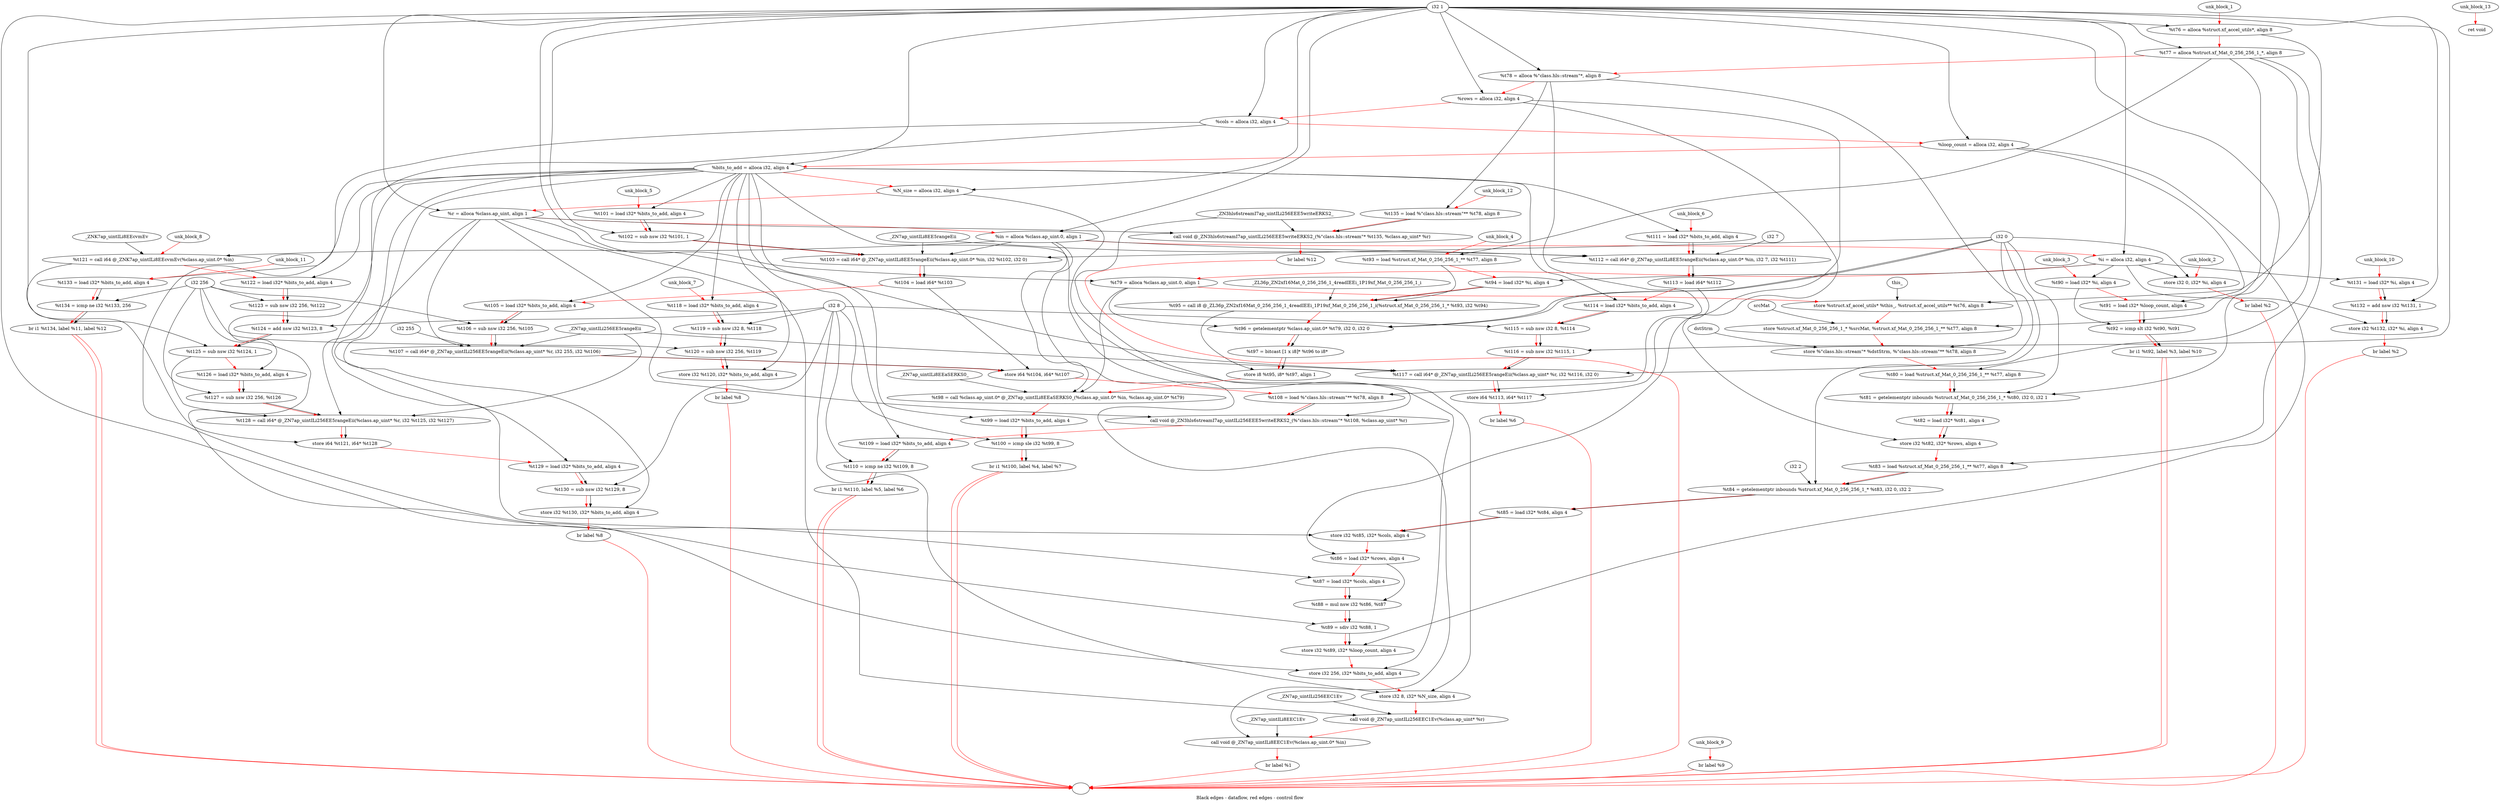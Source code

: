 digraph G {
compound=true
label="Black edges - dataflow, red edges - control flow"
"t76" [label="  %t76 = alloca %struct.xf_accel_utils*, align 8"]
"t77" [label="  %t77 = alloca %struct.xf_Mat_0_256_256_1_*, align 8"]
"t78" [label="  %t78 = alloca %\"class.hls::stream\"*, align 8"]
"rows" [label="  %rows = alloca i32, align 4"]
"cols" [label="  %cols = alloca i32, align 4"]
"loop_count" [label="  %loop_count = alloca i32, align 4"]
"bits_to_add" [label="  %bits_to_add = alloca i32, align 4"]
"N_size" [label="  %N_size = alloca i32, align 4"]
"r" [label="  %r = alloca %class.ap_uint, align 1"]
"in" [label="  %in = alloca %class.ap_uint.0, align 1"]
"i" [label="  %i = alloca i32, align 4"]
"t79" [label="  %t79 = alloca %class.ap_uint.0, align 1"]
"_1" [label="  store %struct.xf_accel_utils* %this_, %struct.xf_accel_utils** %t76, align 8"]
"_2" [label="  store %struct.xf_Mat_0_256_256_1_* %srcMat, %struct.xf_Mat_0_256_256_1_** %t77, align 8"]
"_3" [label="  store %\"class.hls::stream\"* %dstStrm, %\"class.hls::stream\"** %t78, align 8"]
"t80" [label="  %t80 = load %struct.xf_Mat_0_256_256_1_** %t77, align 8"]
"t81" [label="  %t81 = getelementptr inbounds %struct.xf_Mat_0_256_256_1_* %t80, i32 0, i32 1"]
"t82" [label="  %t82 = load i32* %t81, align 4"]
"_4" [label="  store i32 %t82, i32* %rows, align 4"]
"t83" [label="  %t83 = load %struct.xf_Mat_0_256_256_1_** %t77, align 8"]
"t84" [label="  %t84 = getelementptr inbounds %struct.xf_Mat_0_256_256_1_* %t83, i32 0, i32 2"]
"t85" [label="  %t85 = load i32* %t84, align 4"]
"_5" [label="  store i32 %t85, i32* %cols, align 4"]
"t86" [label="  %t86 = load i32* %rows, align 4"]
"t87" [label="  %t87 = load i32* %cols, align 4"]
"t88" [label="  %t88 = mul nsw i32 %t86, %t87"]
"t89" [label="  %t89 = sdiv i32 %t88, 1"]
"_6" [label="  store i32 %t89, i32* %loop_count, align 4"]
"_7" [label="  store i32 256, i32* %bits_to_add, align 4"]
"_8" [label="  store i32 8, i32* %N_size, align 4"]
"_9" [label="  call void @_ZN7ap_uintILi256EEC1Ev(%class.ap_uint* %r)"]
"_10" [label="  call void @_ZN7ap_uintILi8EEC1Ev(%class.ap_uint.0* %in)"]
"_11" [label="  br label %1"]
"unk_block_1" -> "t76"[color=red]
"i32 1" -> "t76"
"t76" -> "t77"[color=red weight=2]
"i32 1" -> "t77"
"t77" -> "t78"[color=red weight=2]
"i32 1" -> "t78"
"t78" -> "rows"[color=red weight=2]
"i32 1" -> "rows"
"rows" -> "cols"[color=red weight=2]
"i32 1" -> "cols"
"cols" -> "loop_count"[color=red weight=2]
"i32 1" -> "loop_count"
"loop_count" -> "bits_to_add"[color=red weight=2]
"i32 1" -> "bits_to_add"
"bits_to_add" -> "N_size"[color=red weight=2]
"i32 1" -> "N_size"
"N_size" -> "r"[color=red weight=2]
"i32 1" -> "r"
"r" -> "in"[color=red weight=2]
"i32 1" -> "in"
"in" -> "i"[color=red weight=2]
"i32 1" -> "i"
"i" -> "t79"[color=red weight=2]
"i32 1" -> "t79"
"t79" -> "_1"[color=red weight=2]
"this_" -> "_1"
"t76" -> "_1"
"_1" -> "_2"[color=red weight=2]
"srcMat" -> "_2"
"t77" -> "_2"
"_2" -> "_3"[color=red weight=2]
"dstStrm" -> "_3"
"t78" -> "_3"
"_3" -> "t80"[color=red weight=2]
"t77" -> "t80"
"t80" -> "t81"[color=red weight=2]
"t80" -> "t81"
"i32 0" -> "t81"
"i32 1" -> "t81"
"t81" -> "t82"[color=red weight=2]
"t81" -> "t82"
"t82" -> "_4"[color=red weight=2]
"t82" -> "_4"
"rows" -> "_4"
"_4" -> "t83"[color=red weight=2]
"t77" -> "t83"
"t83" -> "t84"[color=red weight=2]
"t83" -> "t84"
"i32 0" -> "t84"
"i32 2" -> "t84"
"t84" -> "t85"[color=red weight=2]
"t84" -> "t85"
"t85" -> "_5"[color=red weight=2]
"t85" -> "_5"
"cols" -> "_5"
"_5" -> "t86"[color=red weight=2]
"rows" -> "t86"
"t86" -> "t87"[color=red weight=2]
"cols" -> "t87"
"t87" -> "t88"[color=red weight=2]
"t86" -> "t88"
"t87" -> "t88"
"t88" -> "t89"[color=red weight=2]
"t88" -> "t89"
"i32 1" -> "t89"
"t89" -> "_6"[color=red weight=2]
"t89" -> "_6"
"loop_count" -> "_6"
"_6" -> "_7"[color=red weight=2]
"i32 256" -> "_7"
"bits_to_add" -> "_7"
"_7" -> "_8"[color=red weight=2]
"i32 8" -> "_8"
"N_size" -> "_8"
"_8" -> "_9"[color=red weight=2]
"r" -> "_9"
"_ZN7ap_uintILi256EEC1Ev" -> "_9"
"_9" -> "_10"[color=red weight=2]
"in" -> "_10"
"_ZN7ap_uintILi8EEC1Ev" -> "_10"
"_10" -> "_11"[color=red weight=2]
"_11" -> ""[color=red]

"_12" [label="  store i32 0, i32* %i, align 4"]
"_13" [label="  br label %2"]
"unk_block_2" -> "_12"[color=red]
"i32 0" -> "_12"
"i" -> "_12"
"_12" -> "_13"[color=red weight=2]
"_13" -> ""[color=red]

"t90" [label="  %t90 = load i32* %i, align 4"]
"t91" [label="  %t91 = load i32* %loop_count, align 4"]
"t92" [label="  %t92 = icmp slt i32 %t90, %t91"]
"_14" [label="  br i1 %t92, label %3, label %10"]
"unk_block_3" -> "t90"[color=red]
"i" -> "t90"
"t90" -> "t91"[color=red weight=2]
"loop_count" -> "t91"
"t91" -> "t92"[color=red weight=2]
"t90" -> "t92"
"t91" -> "t92"
"t92" -> "_14"[color=red weight=2]
"t92" -> "_14"
"_14" -> ""[color=red]
"_14" -> ""[color=red]

"t93" [label="  %t93 = load %struct.xf_Mat_0_256_256_1_** %t77, align 8"]
"t94" [label="  %t94 = load i32* %i, align 4"]
"t95" [label="  %t95 = call i8 @_ZL36p_ZN2xf16Mat_0_256_256_1_4readIEEi_1P19xf_Mat_0_256_256_1_i(%struct.xf_Mat_0_256_256_1_* %t93, i32 %t94)"]
"t96" [label="  %t96 = getelementptr %class.ap_uint.0* %t79, i32 0, i32 0"]
"t97" [label="  %t97 = bitcast [1 x i8]* %t96 to i8*"]
"_15" [label="  store i8 %t95, i8* %t97, align 1"]
"t98" [label="  %t98 = call %class.ap_uint.0* @_ZN7ap_uintILi8EEaSERKS0_(%class.ap_uint.0* %in, %class.ap_uint.0* %t79)"]
"t99" [label="  %t99 = load i32* %bits_to_add, align 4"]
"t100" [label="  %t100 = icmp sle i32 %t99, 8"]
"_16" [label="  br i1 %t100, label %4, label %7"]
"unk_block_4" -> "t93"[color=red]
"t77" -> "t93"
"t93" -> "t94"[color=red weight=2]
"i" -> "t94"
"t94" -> "t95"[color=red weight=2]
"t93" -> "t95"
"t94" -> "t95"
"_ZL36p_ZN2xf16Mat_0_256_256_1_4readIEEi_1P19xf_Mat_0_256_256_1_i" -> "t95"
"t95" -> "t96"[color=red weight=2]
"t79" -> "t96"
"i32 0" -> "t96"
"i32 0" -> "t96"
"t96" -> "t97"[color=red weight=2]
"t96" -> "t97"
"t97" -> "_15"[color=red weight=2]
"t95" -> "_15"
"t97" -> "_15"
"_15" -> "t98"[color=red weight=2]
"in" -> "t98"
"t79" -> "t98"
"_ZN7ap_uintILi8EEaSERKS0_" -> "t98"
"t98" -> "t99"[color=red weight=2]
"bits_to_add" -> "t99"
"t99" -> "t100"[color=red weight=2]
"t99" -> "t100"
"i32 8" -> "t100"
"t100" -> "_16"[color=red weight=2]
"t100" -> "_16"
"_16" -> ""[color=red]
"_16" -> ""[color=red]

"t101" [label="  %t101 = load i32* %bits_to_add, align 4"]
"t102" [label="  %t102 = sub nsw i32 %t101, 1"]
"t103" [label="  %t103 = call i64* @_ZN7ap_uintILi8EE5rangeEii(%class.ap_uint.0* %in, i32 %t102, i32 0)"]
"t104" [label="  %t104 = load i64* %t103"]
"t105" [label="  %t105 = load i32* %bits_to_add, align 4"]
"t106" [label="  %t106 = sub nsw i32 256, %t105"]
"t107" [label="  %t107 = call i64* @_ZN7ap_uintILi256EE5rangeEii(%class.ap_uint* %r, i32 255, i32 %t106)"]
"_17" [label="  store i64 %t104, i64* %t107"]
"t108" [label="  %t108 = load %\"class.hls::stream\"** %t78, align 8"]
"_18" [label="  call void @_ZN3hls6streamI7ap_uintILi256EEE5writeERKS2_(%\"class.hls::stream\"* %t108, %class.ap_uint* %r)"]
"t109" [label="  %t109 = load i32* %bits_to_add, align 4"]
"t110" [label="  %t110 = icmp ne i32 %t109, 8"]
"_19" [label="  br i1 %t110, label %5, label %6"]
"unk_block_5" -> "t101"[color=red]
"bits_to_add" -> "t101"
"t101" -> "t102"[color=red weight=2]
"t101" -> "t102"
"i32 1" -> "t102"
"t102" -> "t103"[color=red weight=2]
"in" -> "t103"
"t102" -> "t103"
"i32 0" -> "t103"
"_ZN7ap_uintILi8EE5rangeEii" -> "t103"
"t103" -> "t104"[color=red weight=2]
"t103" -> "t104"
"t104" -> "t105"[color=red weight=2]
"bits_to_add" -> "t105"
"t105" -> "t106"[color=red weight=2]
"i32 256" -> "t106"
"t105" -> "t106"
"t106" -> "t107"[color=red weight=2]
"r" -> "t107"
"i32 255" -> "t107"
"t106" -> "t107"
"_ZN7ap_uintILi256EE5rangeEii" -> "t107"
"t107" -> "_17"[color=red weight=2]
"t104" -> "_17"
"t107" -> "_17"
"_17" -> "t108"[color=red weight=2]
"t78" -> "t108"
"t108" -> "_18"[color=red weight=2]
"t108" -> "_18"
"r" -> "_18"
"_ZN3hls6streamI7ap_uintILi256EEE5writeERKS2_" -> "_18"
"_18" -> "t109"[color=red weight=2]
"bits_to_add" -> "t109"
"t109" -> "t110"[color=red weight=2]
"t109" -> "t110"
"i32 8" -> "t110"
"t110" -> "_19"[color=red weight=2]
"t110" -> "_19"
"_19" -> ""[color=red]
"_19" -> ""[color=red]

"t111" [label="  %t111 = load i32* %bits_to_add, align 4"]
"t112" [label="  %t112 = call i64* @_ZN7ap_uintILi8EE5rangeEii(%class.ap_uint.0* %in, i32 7, i32 %t111)"]
"t113" [label="  %t113 = load i64* %t112"]
"t114" [label="  %t114 = load i32* %bits_to_add, align 4"]
"t115" [label="  %t115 = sub nsw i32 8, %t114"]
"t116" [label="  %t116 = sub nsw i32 %t115, 1"]
"t117" [label="  %t117 = call i64* @_ZN7ap_uintILi256EE5rangeEii(%class.ap_uint* %r, i32 %t116, i32 0)"]
"_20" [label="  store i64 %t113, i64* %t117"]
"_21" [label="  br label %6"]
"unk_block_6" -> "t111"[color=red]
"bits_to_add" -> "t111"
"t111" -> "t112"[color=red weight=2]
"in" -> "t112"
"i32 7" -> "t112"
"t111" -> "t112"
"_ZN7ap_uintILi8EE5rangeEii" -> "t112"
"t112" -> "t113"[color=red weight=2]
"t112" -> "t113"
"t113" -> "t114"[color=red weight=2]
"bits_to_add" -> "t114"
"t114" -> "t115"[color=red weight=2]
"i32 8" -> "t115"
"t114" -> "t115"
"t115" -> "t116"[color=red weight=2]
"t115" -> "t116"
"i32 1" -> "t116"
"t116" -> "t117"[color=red weight=2]
"r" -> "t117"
"t116" -> "t117"
"i32 0" -> "t117"
"_ZN7ap_uintILi256EE5rangeEii" -> "t117"
"t117" -> "_20"[color=red weight=2]
"t113" -> "_20"
"t117" -> "_20"
"_20" -> "_21"[color=red weight=2]
"_21" -> ""[color=red]

"t118" [label="  %t118 = load i32* %bits_to_add, align 4"]
"t119" [label="  %t119 = sub nsw i32 8, %t118"]
"t120" [label="  %t120 = sub nsw i32 256, %t119"]
"_22" [label="  store i32 %t120, i32* %bits_to_add, align 4"]
"_23" [label="  br label %8"]
"unk_block_7" -> "t118"[color=red]
"bits_to_add" -> "t118"
"t118" -> "t119"[color=red weight=2]
"i32 8" -> "t119"
"t118" -> "t119"
"t119" -> "t120"[color=red weight=2]
"i32 256" -> "t120"
"t119" -> "t120"
"t120" -> "_22"[color=red weight=2]
"t120" -> "_22"
"bits_to_add" -> "_22"
"_22" -> "_23"[color=red weight=2]
"_23" -> ""[color=red]

"t121" [label="  %t121 = call i64 @_ZNK7ap_uintILi8EEcvmEv(%class.ap_uint.0* %in)"]
"t122" [label="  %t122 = load i32* %bits_to_add, align 4"]
"t123" [label="  %t123 = sub nsw i32 256, %t122"]
"t124" [label="  %t124 = add nsw i32 %t123, 8"]
"t125" [label="  %t125 = sub nsw i32 %t124, 1"]
"t126" [label="  %t126 = load i32* %bits_to_add, align 4"]
"t127" [label="  %t127 = sub nsw i32 256, %t126"]
"t128" [label="  %t128 = call i64* @_ZN7ap_uintILi256EE5rangeEii(%class.ap_uint* %r, i32 %t125, i32 %t127)"]
"_24" [label="  store i64 %t121, i64* %t128"]
"t129" [label="  %t129 = load i32* %bits_to_add, align 4"]
"t130" [label="  %t130 = sub nsw i32 %t129, 8"]
"_25" [label="  store i32 %t130, i32* %bits_to_add, align 4"]
"_26" [label="  br label %8"]
"unk_block_8" -> "t121"[color=red]
"in" -> "t121"
"_ZNK7ap_uintILi8EEcvmEv" -> "t121"
"t121" -> "t122"[color=red weight=2]
"bits_to_add" -> "t122"
"t122" -> "t123"[color=red weight=2]
"i32 256" -> "t123"
"t122" -> "t123"
"t123" -> "t124"[color=red weight=2]
"t123" -> "t124"
"i32 8" -> "t124"
"t124" -> "t125"[color=red weight=2]
"t124" -> "t125"
"i32 1" -> "t125"
"t125" -> "t126"[color=red weight=2]
"bits_to_add" -> "t126"
"t126" -> "t127"[color=red weight=2]
"i32 256" -> "t127"
"t126" -> "t127"
"t127" -> "t128"[color=red weight=2]
"r" -> "t128"
"t125" -> "t128"
"t127" -> "t128"
"_ZN7ap_uintILi256EE5rangeEii" -> "t128"
"t128" -> "_24"[color=red weight=2]
"t121" -> "_24"
"t128" -> "_24"
"_24" -> "t129"[color=red weight=2]
"bits_to_add" -> "t129"
"t129" -> "t130"[color=red weight=2]
"t129" -> "t130"
"i32 8" -> "t130"
"t130" -> "_25"[color=red weight=2]
"t130" -> "_25"
"bits_to_add" -> "_25"
"_25" -> "_26"[color=red weight=2]
"_26" -> ""[color=red]

"_27" [label="  br label %9"]
"unk_block_9" -> "_27"[color=red]
"_27" -> ""[color=red]

"t131" [label="  %t131 = load i32* %i, align 4"]
"t132" [label="  %t132 = add nsw i32 %t131, 1"]
"_28" [label="  store i32 %t132, i32* %i, align 4"]
"_29" [label="  br label %2"]
"unk_block_10" -> "t131"[color=red]
"i" -> "t131"
"t131" -> "t132"[color=red weight=2]
"t131" -> "t132"
"i32 1" -> "t132"
"t132" -> "_28"[color=red weight=2]
"t132" -> "_28"
"i" -> "_28"
"_28" -> "_29"[color=red weight=2]
"_29" -> ""[color=red]

"t133" [label="  %t133 = load i32* %bits_to_add, align 4"]
"t134" [label="  %t134 = icmp ne i32 %t133, 256"]
"_30" [label="  br i1 %t134, label %11, label %12"]
"unk_block_11" -> "t133"[color=red]
"bits_to_add" -> "t133"
"t133" -> "t134"[color=red weight=2]
"t133" -> "t134"
"i32 256" -> "t134"
"t134" -> "_30"[color=red weight=2]
"t134" -> "_30"
"_30" -> ""[color=red]
"_30" -> ""[color=red]

"t135" [label="  %t135 = load %\"class.hls::stream\"** %t78, align 8"]
"_31" [label="  call void @_ZN3hls6streamI7ap_uintILi256EEE5writeERKS2_(%\"class.hls::stream\"* %t135, %class.ap_uint* %r)"]
"_32" [label="  br label %12"]
"unk_block_12" -> "t135"[color=red]
"t78" -> "t135"
"t135" -> "_31"[color=red weight=2]
"t135" -> "_31"
"r" -> "_31"
"_ZN3hls6streamI7ap_uintILi256EEE5writeERKS2_" -> "_31"
"_31" -> "_32"[color=red weight=2]
"_32" -> ""[color=red]

"_33" [label="  ret void"]
"unk_block_13" -> "_33"[color=red]

}
